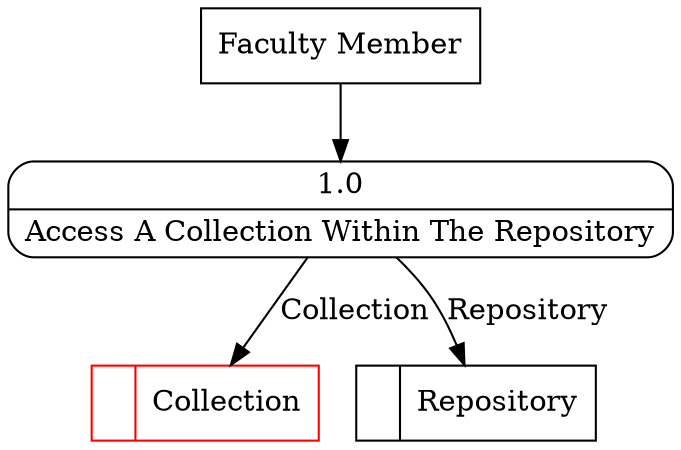 digraph dfd2{ 
node[shape=record]
200 [label="<f0>  |<f1> Collection " color=red];
201 [label="<f0>  |<f1> Repository " ];
202 [label="Faculty Member" shape=box];
203 [label="{<f0> 1.0|<f1> Access A Collection Within The Repository }" shape=Mrecord];
202 -> 203
203 -> 200 [label="Collection"]
203 -> 201 [label="Repository"]
}
